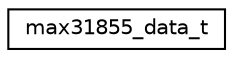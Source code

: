 digraph "Graphical Class Hierarchy"
{
 // LATEX_PDF_SIZE
  edge [fontname="Helvetica",fontsize="10",labelfontname="Helvetica",labelfontsize="10"];
  node [fontname="Helvetica",fontsize="10",shape=record];
  rankdir="LR";
  Node0 [label="max31855_data_t",height=0.2,width=0.4,color="black", fillcolor="white", style="filled",URL="$structmax31855__data__t.html",tooltip="Data structure for the MAX31855."];
}
